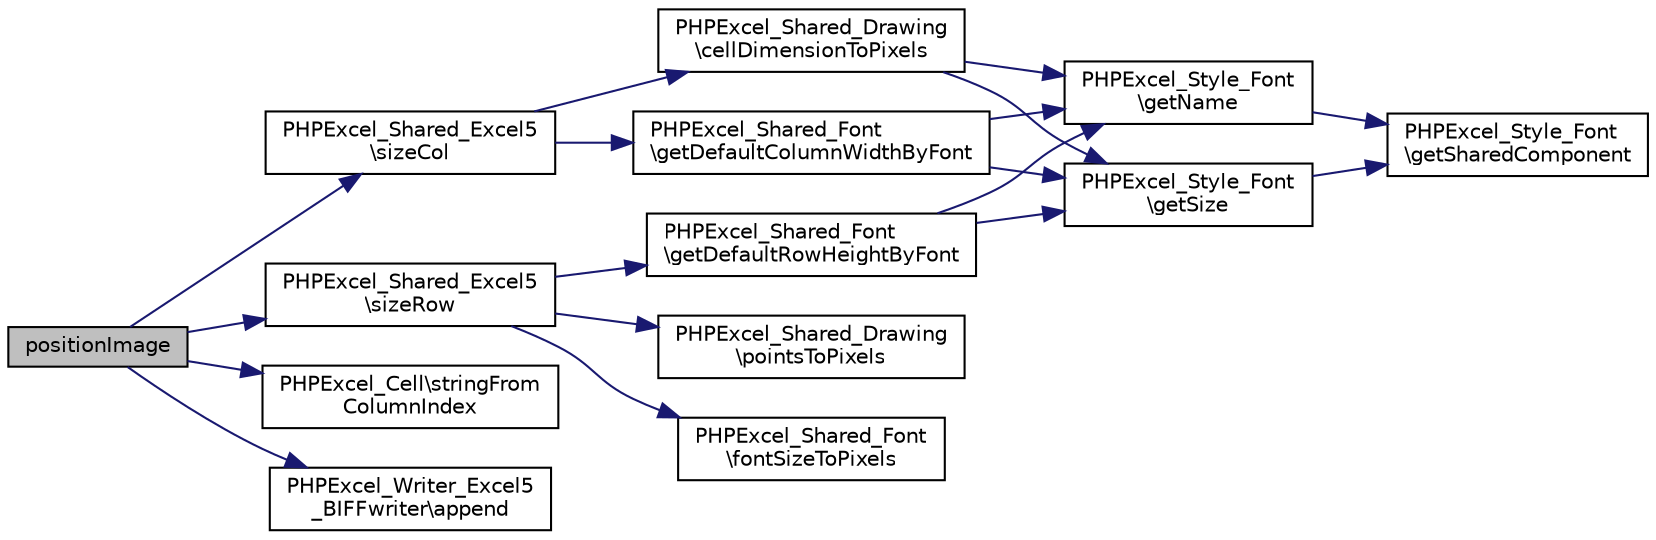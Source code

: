 digraph "positionImage"
{
  edge [fontname="Helvetica",fontsize="10",labelfontname="Helvetica",labelfontsize="10"];
  node [fontname="Helvetica",fontsize="10",shape=record];
  rankdir="LR";
  Node45 [label="positionImage",height=0.2,width=0.4,color="black", fillcolor="grey75", style="filled", fontcolor="black"];
  Node45 -> Node46 [color="midnightblue",fontsize="10",style="solid",fontname="Helvetica"];
  Node46 [label="PHPExcel_Shared_Excel5\l\\sizeCol",height=0.2,width=0.4,color="black", fillcolor="white", style="filled",URL="$class_p_h_p_excel___shared___excel5.html#aa895208bc3d79044c3f48434d105484a"];
  Node46 -> Node47 [color="midnightblue",fontsize="10",style="solid",fontname="Helvetica"];
  Node47 [label="PHPExcel_Shared_Drawing\l\\cellDimensionToPixels",height=0.2,width=0.4,color="black", fillcolor="white", style="filled",URL="$class_p_h_p_excel___shared___drawing.html#ad277ad1275f65facccdb5786d244519f"];
  Node47 -> Node48 [color="midnightblue",fontsize="10",style="solid",fontname="Helvetica"];
  Node48 [label="PHPExcel_Style_Font\l\\getName",height=0.2,width=0.4,color="black", fillcolor="white", style="filled",URL="$class_p_h_p_excel___style___font.html#a3d0963e68bb313b163a73f2803c64600"];
  Node48 -> Node49 [color="midnightblue",fontsize="10",style="solid",fontname="Helvetica"];
  Node49 [label="PHPExcel_Style_Font\l\\getSharedComponent",height=0.2,width=0.4,color="black", fillcolor="white", style="filled",URL="$class_p_h_p_excel___style___font.html#a49e6e514d1dce7982e6864942bcb1f5d"];
  Node47 -> Node50 [color="midnightblue",fontsize="10",style="solid",fontname="Helvetica"];
  Node50 [label="PHPExcel_Style_Font\l\\getSize",height=0.2,width=0.4,color="black", fillcolor="white", style="filled",URL="$class_p_h_p_excel___style___font.html#a75cce10cdf81be6dc84881c28b3379b7"];
  Node50 -> Node49 [color="midnightblue",fontsize="10",style="solid",fontname="Helvetica"];
  Node46 -> Node51 [color="midnightblue",fontsize="10",style="solid",fontname="Helvetica"];
  Node51 [label="PHPExcel_Shared_Font\l\\getDefaultColumnWidthByFont",height=0.2,width=0.4,color="black", fillcolor="white", style="filled",URL="$class_p_h_p_excel___shared___font.html#abf49e61a47fd4c20528ec44cac7c3447"];
  Node51 -> Node48 [color="midnightblue",fontsize="10",style="solid",fontname="Helvetica"];
  Node51 -> Node50 [color="midnightblue",fontsize="10",style="solid",fontname="Helvetica"];
  Node45 -> Node52 [color="midnightblue",fontsize="10",style="solid",fontname="Helvetica"];
  Node52 [label="PHPExcel_Cell\\stringFrom\lColumnIndex",height=0.2,width=0.4,color="black", fillcolor="white", style="filled",URL="$class_p_h_p_excel___cell.html#ab5501b4cf2f8cd0af389ad4096fb9387"];
  Node45 -> Node53 [color="midnightblue",fontsize="10",style="solid",fontname="Helvetica"];
  Node53 [label="PHPExcel_Shared_Excel5\l\\sizeRow",height=0.2,width=0.4,color="black", fillcolor="white", style="filled",URL="$class_p_h_p_excel___shared___excel5.html#a920a5f25b4b102e58e59bd041c53f2cd"];
  Node53 -> Node54 [color="midnightblue",fontsize="10",style="solid",fontname="Helvetica"];
  Node54 [label="PHPExcel_Shared_Drawing\l\\pointsToPixels",height=0.2,width=0.4,color="black", fillcolor="white", style="filled",URL="$class_p_h_p_excel___shared___drawing.html#aded04525834b0b86c0c841ca1435f88a"];
  Node53 -> Node55 [color="midnightblue",fontsize="10",style="solid",fontname="Helvetica"];
  Node55 [label="PHPExcel_Shared_Font\l\\getDefaultRowHeightByFont",height=0.2,width=0.4,color="black", fillcolor="white", style="filled",URL="$class_p_h_p_excel___shared___font.html#a7fdb715cc4d872ef8b3fd2a633ff4876"];
  Node55 -> Node48 [color="midnightblue",fontsize="10",style="solid",fontname="Helvetica"];
  Node55 -> Node50 [color="midnightblue",fontsize="10",style="solid",fontname="Helvetica"];
  Node53 -> Node56 [color="midnightblue",fontsize="10",style="solid",fontname="Helvetica"];
  Node56 [label="PHPExcel_Shared_Font\l\\fontSizeToPixels",height=0.2,width=0.4,color="black", fillcolor="white", style="filled",URL="$class_p_h_p_excel___shared___font.html#a0b1206e538e39a51c4c2a029b2f70b5b"];
  Node45 -> Node57 [color="midnightblue",fontsize="10",style="solid",fontname="Helvetica"];
  Node57 [label="PHPExcel_Writer_Excel5\l_BIFFwriter\\append",height=0.2,width=0.4,color="black", fillcolor="white", style="filled",URL="$class_p_h_p_excel___writer___excel5___b_i_f_fwriter.html#ad117ad2ab651e4adbdced2fdae4116b8"];
}
